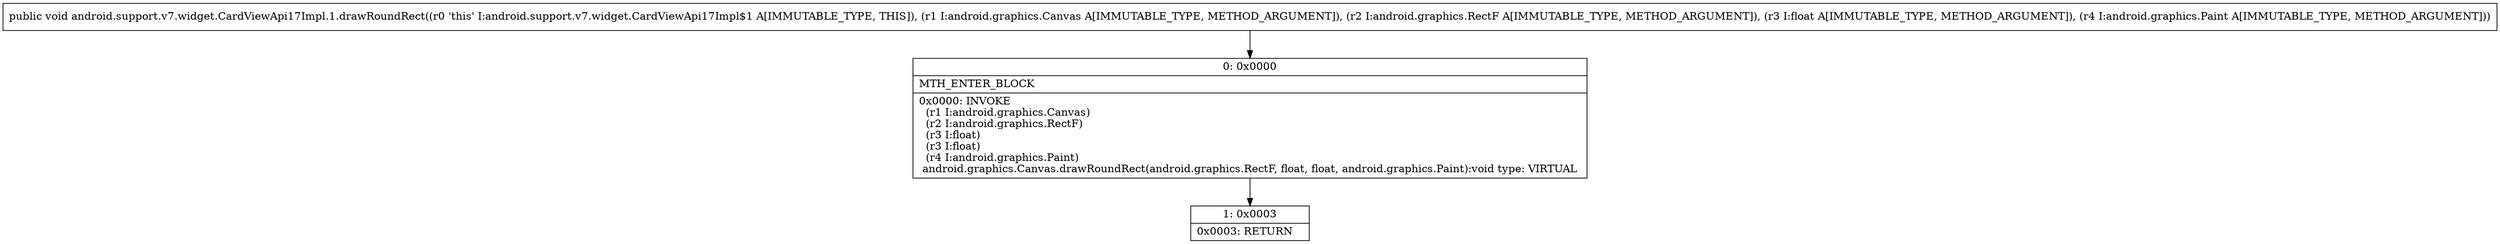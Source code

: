 digraph "CFG forandroid.support.v7.widget.CardViewApi17Impl.1.drawRoundRect(Landroid\/graphics\/Canvas;Landroid\/graphics\/RectF;FLandroid\/graphics\/Paint;)V" {
Node_0 [shape=record,label="{0\:\ 0x0000|MTH_ENTER_BLOCK\l|0x0000: INVOKE  \l  (r1 I:android.graphics.Canvas)\l  (r2 I:android.graphics.RectF)\l  (r3 I:float)\l  (r3 I:float)\l  (r4 I:android.graphics.Paint)\l android.graphics.Canvas.drawRoundRect(android.graphics.RectF, float, float, android.graphics.Paint):void type: VIRTUAL \l}"];
Node_1 [shape=record,label="{1\:\ 0x0003|0x0003: RETURN   \l}"];
MethodNode[shape=record,label="{public void android.support.v7.widget.CardViewApi17Impl.1.drawRoundRect((r0 'this' I:android.support.v7.widget.CardViewApi17Impl$1 A[IMMUTABLE_TYPE, THIS]), (r1 I:android.graphics.Canvas A[IMMUTABLE_TYPE, METHOD_ARGUMENT]), (r2 I:android.graphics.RectF A[IMMUTABLE_TYPE, METHOD_ARGUMENT]), (r3 I:float A[IMMUTABLE_TYPE, METHOD_ARGUMENT]), (r4 I:android.graphics.Paint A[IMMUTABLE_TYPE, METHOD_ARGUMENT])) }"];
MethodNode -> Node_0;
Node_0 -> Node_1;
}

